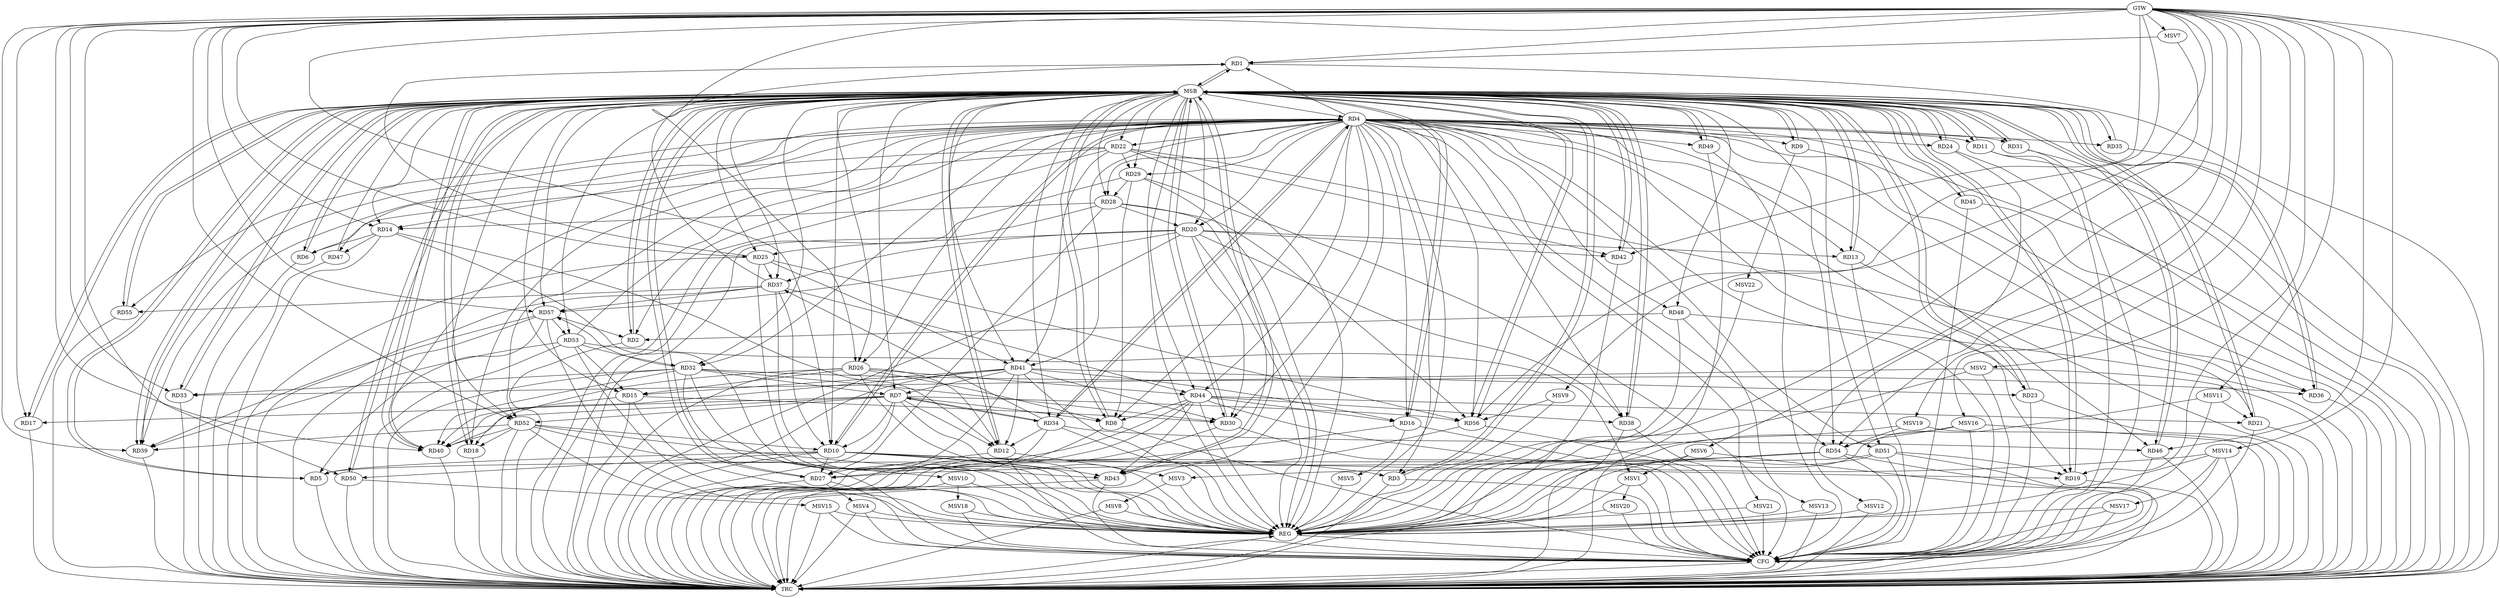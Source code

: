 strict digraph G {
  RD1 [ label="RD1" ];
  RD2 [ label="RD2" ];
  RD3 [ label="RD3" ];
  RD4 [ label="RD4" ];
  RD5 [ label="RD5" ];
  RD6 [ label="RD6" ];
  RD7 [ label="RD7" ];
  RD8 [ label="RD8" ];
  RD9 [ label="RD9" ];
  RD10 [ label="RD10" ];
  RD11 [ label="RD11" ];
  RD12 [ label="RD12" ];
  RD13 [ label="RD13" ];
  RD14 [ label="RD14" ];
  RD15 [ label="RD15" ];
  RD16 [ label="RD16" ];
  RD17 [ label="RD17" ];
  RD18 [ label="RD18" ];
  RD19 [ label="RD19" ];
  RD20 [ label="RD20" ];
  RD21 [ label="RD21" ];
  RD22 [ label="RD22" ];
  RD23 [ label="RD23" ];
  RD24 [ label="RD24" ];
  RD25 [ label="RD25" ];
  RD26 [ label="RD26" ];
  RD27 [ label="RD27" ];
  RD28 [ label="RD28" ];
  RD29 [ label="RD29" ];
  RD30 [ label="RD30" ];
  RD31 [ label="RD31" ];
  RD32 [ label="RD32" ];
  RD33 [ label="RD33" ];
  RD34 [ label="RD34" ];
  RD35 [ label="RD35" ];
  RD36 [ label="RD36" ];
  RD37 [ label="RD37" ];
  RD38 [ label="RD38" ];
  RD39 [ label="RD39" ];
  RD40 [ label="RD40" ];
  RD41 [ label="RD41" ];
  RD42 [ label="RD42" ];
  RD43 [ label="RD43" ];
  RD44 [ label="RD44" ];
  RD45 [ label="RD45" ];
  RD46 [ label="RD46" ];
  RD47 [ label="RD47" ];
  RD48 [ label="RD48" ];
  RD49 [ label="RD49" ];
  RD50 [ label="RD50" ];
  RD51 [ label="RD51" ];
  RD52 [ label="RD52" ];
  RD53 [ label="RD53" ];
  RD54 [ label="RD54" ];
  RD55 [ label="RD55" ];
  RD56 [ label="RD56" ];
  RD57 [ label="RD57" ];
  GTW [ label="GTW" ];
  REG [ label="REG" ];
  MSB [ label="MSB" ];
  CFG [ label="CFG" ];
  TRC [ label="TRC" ];
  MSV1 [ label="MSV1" ];
  MSV2 [ label="MSV2" ];
  MSV3 [ label="MSV3" ];
  MSV4 [ label="MSV4" ];
  MSV5 [ label="MSV5" ];
  MSV6 [ label="MSV6" ];
  MSV7 [ label="MSV7" ];
  MSV8 [ label="MSV8" ];
  MSV9 [ label="MSV9" ];
  MSV10 [ label="MSV10" ];
  MSV11 [ label="MSV11" ];
  MSV12 [ label="MSV12" ];
  MSV13 [ label="MSV13" ];
  MSV14 [ label="MSV14" ];
  MSV15 [ label="MSV15" ];
  MSV16 [ label="MSV16" ];
  MSV17 [ label="MSV17" ];
  MSV18 [ label="MSV18" ];
  MSV19 [ label="MSV19" ];
  MSV20 [ label="MSV20" ];
  MSV21 [ label="MSV21" ];
  MSV22 [ label="MSV22" ];
  RD25 -> RD1;
  RD37 -> RD1;
  RD4 -> RD2;
  RD48 -> RD2;
  RD57 -> RD2;
  RD4 -> RD3;
  RD10 -> RD3;
  RD4 -> RD8;
  RD4 -> RD10;
  RD10 -> RD4;
  RD4 -> RD21;
  RD4 -> RD26;
  RD4 -> RD28;
  RD4 -> RD32;
  RD34 -> RD4;
  RD4 -> RD35;
  RD4 -> RD36;
  RD4 -> RD39;
  RD4 -> RD43;
  RD53 -> RD4;
  RD10 -> RD5;
  RD51 -> RD5;
  RD57 -> RD5;
  RD14 -> RD6;
  RD22 -> RD6;
  RD7 -> RD8;
  RD7 -> RD10;
  RD7 -> RD12;
  RD7 -> RD17;
  RD32 -> RD7;
  RD7 -> RD34;
  RD34 -> RD7;
  RD7 -> RD40;
  RD41 -> RD7;
  RD7 -> RD52;
  RD7 -> RD56;
  RD26 -> RD8;
  RD29 -> RD8;
  RD44 -> RD8;
  RD10 -> RD19;
  RD10 -> RD27;
  RD37 -> RD10;
  RD10 -> RD43;
  RD10 -> RD50;
  RD52 -> RD10;
  RD14 -> RD12;
  RD26 -> RD12;
  RD34 -> RD12;
  RD41 -> RD12;
  RD20 -> RD13;
  RD28 -> RD14;
  RD14 -> RD47;
  RD26 -> RD15;
  RD15 -> RD30;
  RD15 -> RD40;
  RD41 -> RD15;
  RD53 -> RD15;
  RD41 -> RD16;
  RD44 -> RD16;
  RD26 -> RD18;
  RD52 -> RD18;
  RD51 -> RD19;
  RD20 -> RD25;
  RD28 -> RD20;
  RD20 -> RD30;
  RD20 -> RD37;
  RD20 -> RD38;
  RD20 -> RD42;
  RD20 -> RD57;
  RD44 -> RD21;
  RD22 -> RD29;
  RD22 -> RD36;
  RD22 -> RD39;
  RD22 -> RD41;
  RD22 -> RD42;
  RD41 -> RD23;
  RD25 -> RD37;
  RD25 -> RD41;
  RD25 -> RD56;
  RD26 -> RD44;
  RD28 -> RD27;
  RD41 -> RD27;
  RD44 -> RD27;
  RD54 -> RD27;
  RD29 -> RD28;
  RD28 -> RD56;
  RD32 -> RD30;
  RD41 -> RD30;
  RD32 -> RD33;
  RD32 -> RD36;
  RD32 -> RD40;
  RD53 -> RD32;
  RD32 -> RD57;
  RD34 -> RD37;
  RD34 -> RD46;
  RD37 -> RD44;
  RD37 -> RD55;
  RD37 -> RD57;
  RD44 -> RD38;
  RD52 -> RD39;
  RD53 -> RD39;
  RD57 -> RD39;
  RD41 -> RD40;
  RD52 -> RD40;
  RD44 -> RD43;
  RD52 -> RD43;
  RD57 -> RD53;
  GTW -> RD52;
  GTW -> RD1;
  GTW -> RD50;
  GTW -> RD46;
  GTW -> RD19;
  GTW -> RD42;
  GTW -> RD14;
  GTW -> RD57;
  GTW -> RD10;
  GTW -> RD56;
  GTW -> RD17;
  GTW -> RD25;
  GTW -> RD54;
  GTW -> RD40;
  GTW -> RD26;
  GTW -> RD39;
  GTW -> RD33;
  RD4 -> REG;
  RD7 -> REG;
  RD10 -> REG;
  RD14 -> REG;
  RD15 -> REG;
  RD20 -> REG;
  RD22 -> REG;
  RD25 -> REG;
  RD26 -> REG;
  RD28 -> REG;
  RD29 -> REG;
  RD32 -> REG;
  RD34 -> REG;
  RD37 -> REG;
  RD41 -> REG;
  RD44 -> REG;
  RD48 -> REG;
  RD51 -> REG;
  RD52 -> REG;
  RD53 -> REG;
  RD54 -> REG;
  RD57 -> REG;
  RD1 -> MSB;
  MSB -> RD7;
  MSB -> RD27;
  MSB -> RD29;
  MSB -> RD36;
  MSB -> RD37;
  MSB -> RD46;
  MSB -> RD52;
  MSB -> RD53;
  MSB -> REG;
  RD2 -> MSB;
  MSB -> RD44;
  RD3 -> MSB;
  MSB -> RD34;
  MSB -> RD43;
  MSB -> RD50;
  RD5 -> MSB;
  MSB -> RD33;
  MSB -> RD38;
  MSB -> RD48;
  MSB -> RD51;
  RD6 -> MSB;
  MSB -> RD3;
  MSB -> RD18;
  MSB -> RD31;
  MSB -> RD35;
  RD8 -> MSB;
  MSB -> RD20;
  MSB -> RD30;
  RD9 -> MSB;
  MSB -> RD1;
  MSB -> RD4;
  MSB -> RD19;
  RD11 -> MSB;
  MSB -> RD10;
  RD12 -> MSB;
  MSB -> RD5;
  MSB -> RD11;
  MSB -> RD15;
  MSB -> RD22;
  MSB -> RD28;
  RD13 -> MSB;
  MSB -> RD9;
  MSB -> RD32;
  MSB -> RD41;
  MSB -> RD56;
  RD16 -> MSB;
  MSB -> RD17;
  MSB -> RD42;
  MSB -> RD57;
  RD17 -> MSB;
  MSB -> RD6;
  MSB -> RD13;
  MSB -> RD23;
  RD18 -> MSB;
  MSB -> RD2;
  MSB -> RD26;
  MSB -> RD49;
  RD19 -> MSB;
  RD21 -> MSB;
  MSB -> RD12;
  MSB -> RD45;
  MSB -> RD55;
  RD23 -> MSB;
  MSB -> RD8;
  RD24 -> MSB;
  RD27 -> MSB;
  MSB -> RD14;
  MSB -> RD24;
  RD30 -> MSB;
  MSB -> RD25;
  RD31 -> MSB;
  MSB -> RD21;
  MSB -> RD40;
  RD33 -> MSB;
  RD35 -> MSB;
  RD36 -> MSB;
  RD38 -> MSB;
  RD39 -> MSB;
  RD40 -> MSB;
  MSB -> RD39;
  RD42 -> MSB;
  MSB -> RD54;
  RD43 -> MSB;
  RD45 -> MSB;
  RD46 -> MSB;
  RD47 -> MSB;
  MSB -> RD16;
  RD49 -> MSB;
  RD50 -> MSB;
  RD55 -> MSB;
  RD56 -> MSB;
  RD29 -> CFG;
  RD21 -> CFG;
  RD31 -> CFG;
  RD13 -> CFG;
  RD54 -> CFG;
  RD3 -> CFG;
  RD52 -> CFG;
  RD11 -> CFG;
  RD30 -> CFG;
  RD56 -> CFG;
  RD23 -> CFG;
  RD27 -> CFG;
  RD4 -> CFG;
  RD8 -> CFG;
  RD45 -> CFG;
  RD49 -> CFG;
  RD43 -> CFG;
  RD19 -> CFG;
  RD44 -> CFG;
  RD46 -> CFG;
  RD12 -> CFG;
  RD16 -> CFG;
  RD51 -> CFG;
  RD38 -> CFG;
  REG -> CFG;
  RD1 -> TRC;
  RD2 -> TRC;
  RD3 -> TRC;
  RD4 -> TRC;
  RD5 -> TRC;
  RD6 -> TRC;
  RD7 -> TRC;
  RD8 -> TRC;
  RD9 -> TRC;
  RD10 -> TRC;
  RD11 -> TRC;
  RD12 -> TRC;
  RD13 -> TRC;
  RD14 -> TRC;
  RD15 -> TRC;
  RD16 -> TRC;
  RD17 -> TRC;
  RD18 -> TRC;
  RD19 -> TRC;
  RD20 -> TRC;
  RD21 -> TRC;
  RD22 -> TRC;
  RD23 -> TRC;
  RD24 -> TRC;
  RD25 -> TRC;
  RD26 -> TRC;
  RD27 -> TRC;
  RD28 -> TRC;
  RD29 -> TRC;
  RD30 -> TRC;
  RD31 -> TRC;
  RD32 -> TRC;
  RD33 -> TRC;
  RD34 -> TRC;
  RD35 -> TRC;
  RD36 -> TRC;
  RD37 -> TRC;
  RD38 -> TRC;
  RD39 -> TRC;
  RD40 -> TRC;
  RD41 -> TRC;
  RD42 -> TRC;
  RD43 -> TRC;
  RD44 -> TRC;
  RD45 -> TRC;
  RD46 -> TRC;
  RD47 -> TRC;
  RD48 -> TRC;
  RD49 -> TRC;
  RD50 -> TRC;
  RD51 -> TRC;
  RD52 -> TRC;
  RD53 -> TRC;
  RD54 -> TRC;
  RD55 -> TRC;
  RD56 -> TRC;
  RD57 -> TRC;
  GTW -> TRC;
  CFG -> TRC;
  TRC -> REG;
  RD4 -> RD9;
  RD4 -> RD19;
  RD4 -> RD16;
  RD4 -> RD13;
  RD4 -> RD14;
  RD4 -> RD40;
  RD4 -> RD31;
  RD4 -> RD23;
  RD4 -> RD34;
  RD4 -> RD52;
  RD4 -> RD11;
  RD4 -> RD30;
  RD4 -> RD51;
  RD4 -> RD47;
  RD4 -> RD20;
  RD4 -> RD54;
  RD4 -> RD55;
  RD4 -> RD56;
  RD4 -> RD46;
  RD4 -> RD49;
  RD4 -> RD24;
  RD4 -> RD22;
  RD4 -> RD44;
  RD4 -> RD38;
  RD4 -> RD29;
  RD4 -> RD18;
  RD4 -> RD48;
  RD4 -> RD41;
  RD4 -> RD1;
  RD53 -> MSV1;
  MSV1 -> REG;
  MSV1 -> CFG;
  MSV2 -> RD33;
  GTW -> MSV2;
  MSV2 -> REG;
  MSV2 -> TRC;
  MSV2 -> CFG;
  RD12 -> MSV3;
  MSV3 -> REG;
  RD27 -> MSV4;
  MSV4 -> REG;
  MSV4 -> TRC;
  MSV4 -> CFG;
  RD16 -> MSV5;
  MSV5 -> REG;
  MSV6 -> MSV1;
  GTW -> MSV6;
  MSV6 -> REG;
  MSV6 -> TRC;
  MSV7 -> RD1;
  GTW -> MSV7;
  MSV7 -> REG;
  MSV3 -> MSV8;
  MSV8 -> REG;
  MSV8 -> TRC;
  MSV9 -> RD56;
  GTW -> MSV9;
  MSV9 -> REG;
  RD32 -> MSV10;
  MSV10 -> REG;
  MSV10 -> TRC;
  MSV11 -> RD21;
  GTW -> MSV11;
  MSV11 -> REG;
  MSV11 -> CFG;
  RD24 -> MSV12;
  MSV12 -> REG;
  MSV12 -> TRC;
  RD48 -> MSV13;
  MSV13 -> REG;
  MSV13 -> TRC;
  MSV14 -> MSV3;
  GTW -> MSV14;
  MSV14 -> REG;
  MSV14 -> TRC;
  MSV14 -> CFG;
  RD50 -> MSV15;
  MSV15 -> REG;
  MSV15 -> TRC;
  MSV15 -> CFG;
  MSV16 -> RD54;
  GTW -> MSV16;
  MSV16 -> REG;
  MSV16 -> TRC;
  MSV16 -> CFG;
  MSV14 -> MSV17;
  MSV17 -> REG;
  MSV17 -> TRC;
  MSV17 -> CFG;
  MSV10 -> MSV18;
  MSV18 -> REG;
  MSV18 -> CFG;
  MSV19 -> RD54;
  GTW -> MSV19;
  MSV19 -> REG;
  MSV19 -> TRC;
  MSV1 -> MSV20;
  MSV20 -> REG;
  MSV20 -> CFG;
  RD4 -> MSV21;
  MSV21 -> REG;
  MSV21 -> CFG;
  RD9 -> MSV22;
  MSV22 -> REG;
}
